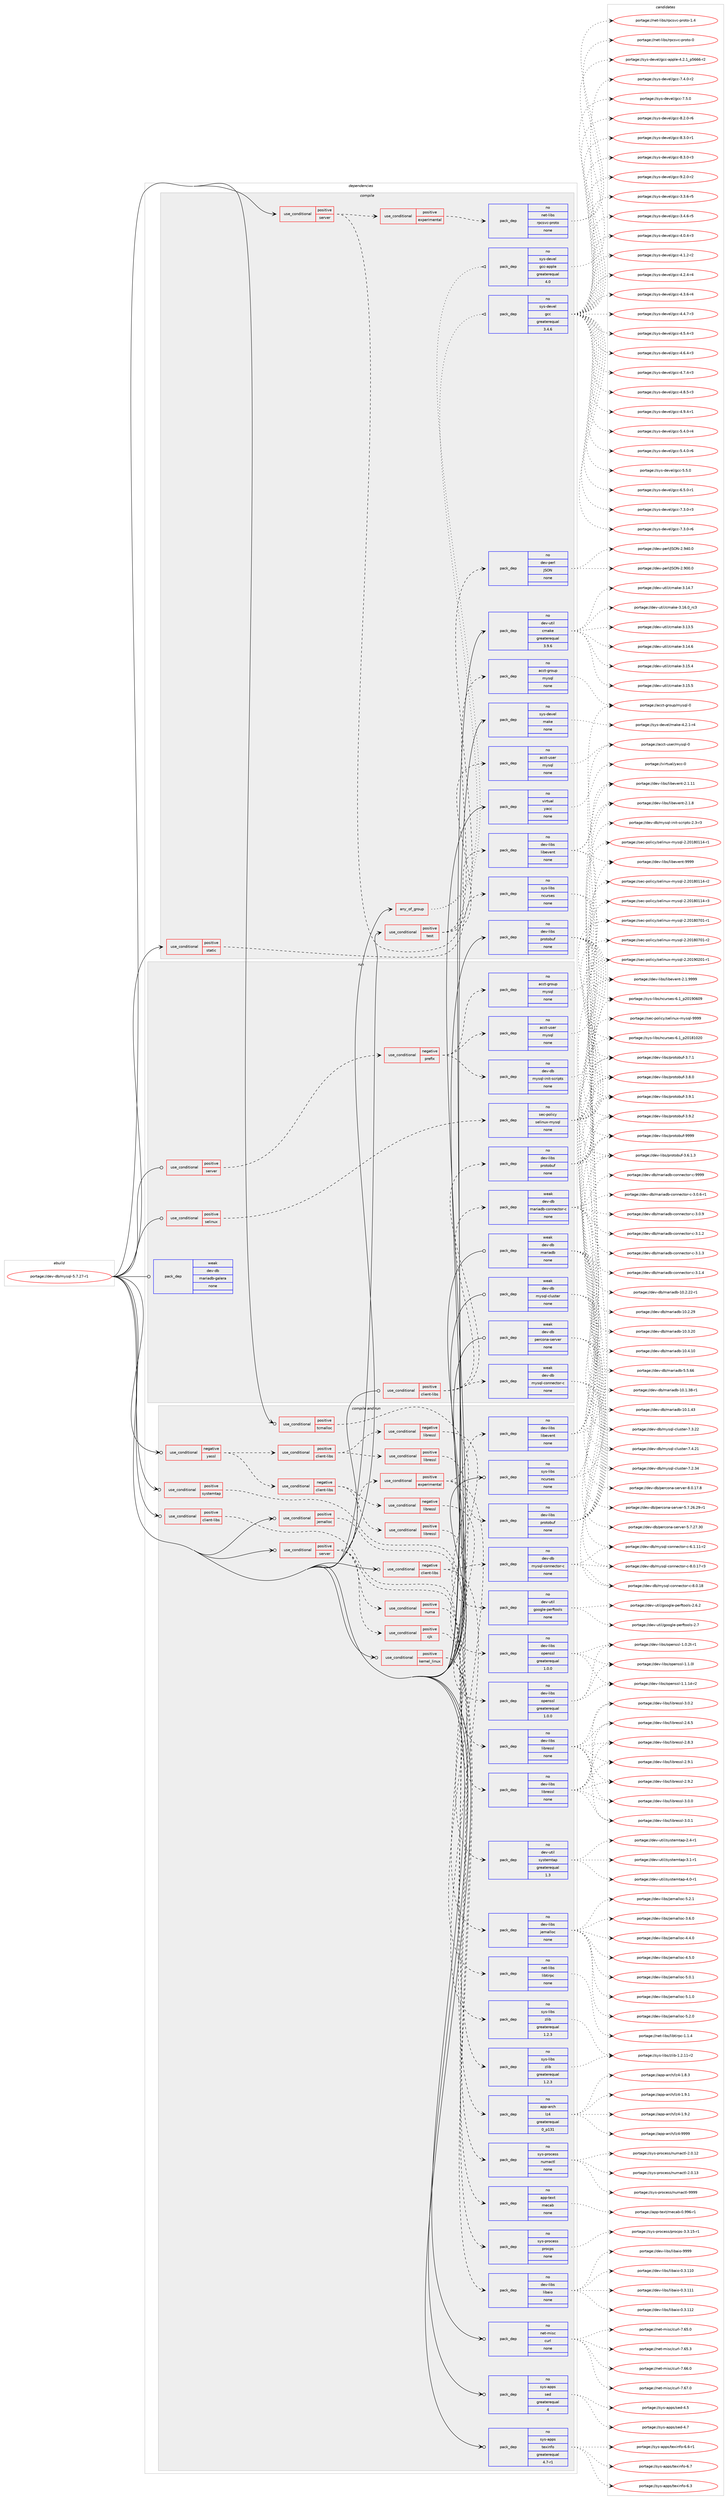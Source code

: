 digraph prolog {

# *************
# Graph options
# *************

newrank=true;
concentrate=true;
compound=true;
graph [rankdir=LR,fontname=Helvetica,fontsize=10,ranksep=1.5];#, ranksep=2.5, nodesep=0.2];
edge  [arrowhead=vee];
node  [fontname=Helvetica,fontsize=10];

# **********
# The ebuild
# **********

subgraph cluster_leftcol {
color=gray;
rank=same;
label=<<i>ebuild</i>>;
id [label="portage://dev-db/mysql-5.7.27-r1", color=red, width=4, href="../dev-db/mysql-5.7.27-r1.svg"];
}

# ****************
# The dependencies
# ****************

subgraph cluster_midcol {
color=gray;
label=<<i>dependencies</i>>;
subgraph cluster_compile {
fillcolor="#eeeeee";
style=filled;
label=<<i>compile</i>>;
subgraph any1178 {
dependency55280 [label=<<TABLE BORDER="0" CELLBORDER="1" CELLSPACING="0" CELLPADDING="4"><TR><TD CELLPADDING="10">any_of_group</TD></TR></TABLE>>, shape=none, color=red];subgraph pack41517 {
dependency55281 [label=<<TABLE BORDER="0" CELLBORDER="1" CELLSPACING="0" CELLPADDING="4" WIDTH="220"><TR><TD ROWSPAN="6" CELLPADDING="30">pack_dep</TD></TR><TR><TD WIDTH="110">no</TD></TR><TR><TD>sys-devel</TD></TR><TR><TD>gcc</TD></TR><TR><TD>greaterequal</TD></TR><TR><TD>3.4.6</TD></TR></TABLE>>, shape=none, color=blue];
}
dependency55280:e -> dependency55281:w [weight=20,style="dotted",arrowhead="oinv"];
subgraph pack41518 {
dependency55282 [label=<<TABLE BORDER="0" CELLBORDER="1" CELLSPACING="0" CELLPADDING="4" WIDTH="220"><TR><TD ROWSPAN="6" CELLPADDING="30">pack_dep</TD></TR><TR><TD WIDTH="110">no</TD></TR><TR><TD>sys-devel</TD></TR><TR><TD>gcc-apple</TD></TR><TR><TD>greaterequal</TD></TR><TR><TD>4.0</TD></TR></TABLE>>, shape=none, color=blue];
}
dependency55280:e -> dependency55282:w [weight=20,style="dotted",arrowhead="oinv"];
}
id:e -> dependency55280:w [weight=20,style="solid",arrowhead="vee"];
subgraph cond12532 {
dependency55283 [label=<<TABLE BORDER="0" CELLBORDER="1" CELLSPACING="0" CELLPADDING="4"><TR><TD ROWSPAN="3" CELLPADDING="10">use_conditional</TD></TR><TR><TD>positive</TD></TR><TR><TD>server</TD></TR></TABLE>>, shape=none, color=red];
subgraph pack41519 {
dependency55284 [label=<<TABLE BORDER="0" CELLBORDER="1" CELLSPACING="0" CELLPADDING="4" WIDTH="220"><TR><TD ROWSPAN="6" CELLPADDING="30">pack_dep</TD></TR><TR><TD WIDTH="110">no</TD></TR><TR><TD>dev-libs</TD></TR><TR><TD>libevent</TD></TR><TR><TD>none</TD></TR><TR><TD></TD></TR></TABLE>>, shape=none, color=blue];
}
dependency55283:e -> dependency55284:w [weight=20,style="dashed",arrowhead="vee"];
subgraph cond12533 {
dependency55285 [label=<<TABLE BORDER="0" CELLBORDER="1" CELLSPACING="0" CELLPADDING="4"><TR><TD ROWSPAN="3" CELLPADDING="10">use_conditional</TD></TR><TR><TD>positive</TD></TR><TR><TD>experimental</TD></TR></TABLE>>, shape=none, color=red];
subgraph pack41520 {
dependency55286 [label=<<TABLE BORDER="0" CELLBORDER="1" CELLSPACING="0" CELLPADDING="4" WIDTH="220"><TR><TD ROWSPAN="6" CELLPADDING="30">pack_dep</TD></TR><TR><TD WIDTH="110">no</TD></TR><TR><TD>net-libs</TD></TR><TR><TD>rpcsvc-proto</TD></TR><TR><TD>none</TD></TR><TR><TD></TD></TR></TABLE>>, shape=none, color=blue];
}
dependency55285:e -> dependency55286:w [weight=20,style="dashed",arrowhead="vee"];
}
dependency55283:e -> dependency55285:w [weight=20,style="dashed",arrowhead="vee"];
}
id:e -> dependency55283:w [weight=20,style="solid",arrowhead="vee"];
subgraph cond12534 {
dependency55287 [label=<<TABLE BORDER="0" CELLBORDER="1" CELLSPACING="0" CELLPADDING="4"><TR><TD ROWSPAN="3" CELLPADDING="10">use_conditional</TD></TR><TR><TD>positive</TD></TR><TR><TD>static</TD></TR></TABLE>>, shape=none, color=red];
subgraph pack41521 {
dependency55288 [label=<<TABLE BORDER="0" CELLBORDER="1" CELLSPACING="0" CELLPADDING="4" WIDTH="220"><TR><TD ROWSPAN="6" CELLPADDING="30">pack_dep</TD></TR><TR><TD WIDTH="110">no</TD></TR><TR><TD>sys-libs</TD></TR><TR><TD>ncurses</TD></TR><TR><TD>none</TD></TR><TR><TD></TD></TR></TABLE>>, shape=none, color=blue];
}
dependency55287:e -> dependency55288:w [weight=20,style="dashed",arrowhead="vee"];
}
id:e -> dependency55287:w [weight=20,style="solid",arrowhead="vee"];
subgraph cond12535 {
dependency55289 [label=<<TABLE BORDER="0" CELLBORDER="1" CELLSPACING="0" CELLPADDING="4"><TR><TD ROWSPAN="3" CELLPADDING="10">use_conditional</TD></TR><TR><TD>positive</TD></TR><TR><TD>test</TD></TR></TABLE>>, shape=none, color=red];
subgraph pack41522 {
dependency55290 [label=<<TABLE BORDER="0" CELLBORDER="1" CELLSPACING="0" CELLPADDING="4" WIDTH="220"><TR><TD ROWSPAN="6" CELLPADDING="30">pack_dep</TD></TR><TR><TD WIDTH="110">no</TD></TR><TR><TD>acct-group</TD></TR><TR><TD>mysql</TD></TR><TR><TD>none</TD></TR><TR><TD></TD></TR></TABLE>>, shape=none, color=blue];
}
dependency55289:e -> dependency55290:w [weight=20,style="dashed",arrowhead="vee"];
subgraph pack41523 {
dependency55291 [label=<<TABLE BORDER="0" CELLBORDER="1" CELLSPACING="0" CELLPADDING="4" WIDTH="220"><TR><TD ROWSPAN="6" CELLPADDING="30">pack_dep</TD></TR><TR><TD WIDTH="110">no</TD></TR><TR><TD>acct-user</TD></TR><TR><TD>mysql</TD></TR><TR><TD>none</TD></TR><TR><TD></TD></TR></TABLE>>, shape=none, color=blue];
}
dependency55289:e -> dependency55291:w [weight=20,style="dashed",arrowhead="vee"];
subgraph pack41524 {
dependency55292 [label=<<TABLE BORDER="0" CELLBORDER="1" CELLSPACING="0" CELLPADDING="4" WIDTH="220"><TR><TD ROWSPAN="6" CELLPADDING="30">pack_dep</TD></TR><TR><TD WIDTH="110">no</TD></TR><TR><TD>dev-perl</TD></TR><TR><TD>JSON</TD></TR><TR><TD>none</TD></TR><TR><TD></TD></TR></TABLE>>, shape=none, color=blue];
}
dependency55289:e -> dependency55292:w [weight=20,style="dashed",arrowhead="vee"];
}
id:e -> dependency55289:w [weight=20,style="solid",arrowhead="vee"];
subgraph pack41525 {
dependency55293 [label=<<TABLE BORDER="0" CELLBORDER="1" CELLSPACING="0" CELLPADDING="4" WIDTH="220"><TR><TD ROWSPAN="6" CELLPADDING="30">pack_dep</TD></TR><TR><TD WIDTH="110">no</TD></TR><TR><TD>dev-libs</TD></TR><TR><TD>protobuf</TD></TR><TR><TD>none</TD></TR><TR><TD></TD></TR></TABLE>>, shape=none, color=blue];
}
id:e -> dependency55293:w [weight=20,style="solid",arrowhead="vee"];
subgraph pack41526 {
dependency55294 [label=<<TABLE BORDER="0" CELLBORDER="1" CELLSPACING="0" CELLPADDING="4" WIDTH="220"><TR><TD ROWSPAN="6" CELLPADDING="30">pack_dep</TD></TR><TR><TD WIDTH="110">no</TD></TR><TR><TD>dev-util</TD></TR><TR><TD>cmake</TD></TR><TR><TD>greaterequal</TD></TR><TR><TD>3.9.6</TD></TR></TABLE>>, shape=none, color=blue];
}
id:e -> dependency55294:w [weight=20,style="solid",arrowhead="vee"];
subgraph pack41527 {
dependency55295 [label=<<TABLE BORDER="0" CELLBORDER="1" CELLSPACING="0" CELLPADDING="4" WIDTH="220"><TR><TD ROWSPAN="6" CELLPADDING="30">pack_dep</TD></TR><TR><TD WIDTH="110">no</TD></TR><TR><TD>sys-devel</TD></TR><TR><TD>make</TD></TR><TR><TD>none</TD></TR><TR><TD></TD></TR></TABLE>>, shape=none, color=blue];
}
id:e -> dependency55295:w [weight=20,style="solid",arrowhead="vee"];
subgraph pack41528 {
dependency55296 [label=<<TABLE BORDER="0" CELLBORDER="1" CELLSPACING="0" CELLPADDING="4" WIDTH="220"><TR><TD ROWSPAN="6" CELLPADDING="30">pack_dep</TD></TR><TR><TD WIDTH="110">no</TD></TR><TR><TD>virtual</TD></TR><TR><TD>yacc</TD></TR><TR><TD>none</TD></TR><TR><TD></TD></TR></TABLE>>, shape=none, color=blue];
}
id:e -> dependency55296:w [weight=20,style="solid",arrowhead="vee"];
}
subgraph cluster_compileandrun {
fillcolor="#eeeeee";
style=filled;
label=<<i>compile and run</i>>;
subgraph cond12536 {
dependency55297 [label=<<TABLE BORDER="0" CELLBORDER="1" CELLSPACING="0" CELLPADDING="4"><TR><TD ROWSPAN="3" CELLPADDING="10">use_conditional</TD></TR><TR><TD>negative</TD></TR><TR><TD>client-libs</TD></TR></TABLE>>, shape=none, color=red];
subgraph pack41529 {
dependency55298 [label=<<TABLE BORDER="0" CELLBORDER="1" CELLSPACING="0" CELLPADDING="4" WIDTH="220"><TR><TD ROWSPAN="6" CELLPADDING="30">pack_dep</TD></TR><TR><TD WIDTH="110">no</TD></TR><TR><TD>dev-db</TD></TR><TR><TD>mysql-connector-c</TD></TR><TR><TD>none</TD></TR><TR><TD></TD></TR></TABLE>>, shape=none, color=blue];
}
dependency55297:e -> dependency55298:w [weight=20,style="dashed",arrowhead="vee"];
subgraph pack41530 {
dependency55299 [label=<<TABLE BORDER="0" CELLBORDER="1" CELLSPACING="0" CELLPADDING="4" WIDTH="220"><TR><TD ROWSPAN="6" CELLPADDING="30">pack_dep</TD></TR><TR><TD WIDTH="110">no</TD></TR><TR><TD>sys-libs</TD></TR><TR><TD>zlib</TD></TR><TR><TD>greaterequal</TD></TR><TR><TD>1.2.3</TD></TR></TABLE>>, shape=none, color=blue];
}
dependency55297:e -> dependency55299:w [weight=20,style="dashed",arrowhead="vee"];
}
id:e -> dependency55297:w [weight=20,style="solid",arrowhead="odotvee"];
subgraph cond12537 {
dependency55300 [label=<<TABLE BORDER="0" CELLBORDER="1" CELLSPACING="0" CELLPADDING="4"><TR><TD ROWSPAN="3" CELLPADDING="10">use_conditional</TD></TR><TR><TD>negative</TD></TR><TR><TD>yassl</TD></TR></TABLE>>, shape=none, color=red];
subgraph cond12538 {
dependency55301 [label=<<TABLE BORDER="0" CELLBORDER="1" CELLSPACING="0" CELLPADDING="4"><TR><TD ROWSPAN="3" CELLPADDING="10">use_conditional</TD></TR><TR><TD>positive</TD></TR><TR><TD>client-libs</TD></TR></TABLE>>, shape=none, color=red];
subgraph cond12539 {
dependency55302 [label=<<TABLE BORDER="0" CELLBORDER="1" CELLSPACING="0" CELLPADDING="4"><TR><TD ROWSPAN="3" CELLPADDING="10">use_conditional</TD></TR><TR><TD>negative</TD></TR><TR><TD>libressl</TD></TR></TABLE>>, shape=none, color=red];
subgraph pack41531 {
dependency55303 [label=<<TABLE BORDER="0" CELLBORDER="1" CELLSPACING="0" CELLPADDING="4" WIDTH="220"><TR><TD ROWSPAN="6" CELLPADDING="30">pack_dep</TD></TR><TR><TD WIDTH="110">no</TD></TR><TR><TD>dev-libs</TD></TR><TR><TD>openssl</TD></TR><TR><TD>greaterequal</TD></TR><TR><TD>1.0.0</TD></TR></TABLE>>, shape=none, color=blue];
}
dependency55302:e -> dependency55303:w [weight=20,style="dashed",arrowhead="vee"];
}
dependency55301:e -> dependency55302:w [weight=20,style="dashed",arrowhead="vee"];
subgraph cond12540 {
dependency55304 [label=<<TABLE BORDER="0" CELLBORDER="1" CELLSPACING="0" CELLPADDING="4"><TR><TD ROWSPAN="3" CELLPADDING="10">use_conditional</TD></TR><TR><TD>positive</TD></TR><TR><TD>libressl</TD></TR></TABLE>>, shape=none, color=red];
subgraph pack41532 {
dependency55305 [label=<<TABLE BORDER="0" CELLBORDER="1" CELLSPACING="0" CELLPADDING="4" WIDTH="220"><TR><TD ROWSPAN="6" CELLPADDING="30">pack_dep</TD></TR><TR><TD WIDTH="110">no</TD></TR><TR><TD>dev-libs</TD></TR><TR><TD>libressl</TD></TR><TR><TD>none</TD></TR><TR><TD></TD></TR></TABLE>>, shape=none, color=blue];
}
dependency55304:e -> dependency55305:w [weight=20,style="dashed",arrowhead="vee"];
}
dependency55301:e -> dependency55304:w [weight=20,style="dashed",arrowhead="vee"];
}
dependency55300:e -> dependency55301:w [weight=20,style="dashed",arrowhead="vee"];
subgraph cond12541 {
dependency55306 [label=<<TABLE BORDER="0" CELLBORDER="1" CELLSPACING="0" CELLPADDING="4"><TR><TD ROWSPAN="3" CELLPADDING="10">use_conditional</TD></TR><TR><TD>negative</TD></TR><TR><TD>client-libs</TD></TR></TABLE>>, shape=none, color=red];
subgraph cond12542 {
dependency55307 [label=<<TABLE BORDER="0" CELLBORDER="1" CELLSPACING="0" CELLPADDING="4"><TR><TD ROWSPAN="3" CELLPADDING="10">use_conditional</TD></TR><TR><TD>negative</TD></TR><TR><TD>libressl</TD></TR></TABLE>>, shape=none, color=red];
subgraph pack41533 {
dependency55308 [label=<<TABLE BORDER="0" CELLBORDER="1" CELLSPACING="0" CELLPADDING="4" WIDTH="220"><TR><TD ROWSPAN="6" CELLPADDING="30">pack_dep</TD></TR><TR><TD WIDTH="110">no</TD></TR><TR><TD>dev-libs</TD></TR><TR><TD>openssl</TD></TR><TR><TD>greaterequal</TD></TR><TR><TD>1.0.0</TD></TR></TABLE>>, shape=none, color=blue];
}
dependency55307:e -> dependency55308:w [weight=20,style="dashed",arrowhead="vee"];
}
dependency55306:e -> dependency55307:w [weight=20,style="dashed",arrowhead="vee"];
subgraph cond12543 {
dependency55309 [label=<<TABLE BORDER="0" CELLBORDER="1" CELLSPACING="0" CELLPADDING="4"><TR><TD ROWSPAN="3" CELLPADDING="10">use_conditional</TD></TR><TR><TD>positive</TD></TR><TR><TD>libressl</TD></TR></TABLE>>, shape=none, color=red];
subgraph pack41534 {
dependency55310 [label=<<TABLE BORDER="0" CELLBORDER="1" CELLSPACING="0" CELLPADDING="4" WIDTH="220"><TR><TD ROWSPAN="6" CELLPADDING="30">pack_dep</TD></TR><TR><TD WIDTH="110">no</TD></TR><TR><TD>dev-libs</TD></TR><TR><TD>libressl</TD></TR><TR><TD>none</TD></TR><TR><TD></TD></TR></TABLE>>, shape=none, color=blue];
}
dependency55309:e -> dependency55310:w [weight=20,style="dashed",arrowhead="vee"];
}
dependency55306:e -> dependency55309:w [weight=20,style="dashed",arrowhead="vee"];
}
dependency55300:e -> dependency55306:w [weight=20,style="dashed",arrowhead="vee"];
}
id:e -> dependency55300:w [weight=20,style="solid",arrowhead="odotvee"];
subgraph cond12544 {
dependency55311 [label=<<TABLE BORDER="0" CELLBORDER="1" CELLSPACING="0" CELLPADDING="4"><TR><TD ROWSPAN="3" CELLPADDING="10">use_conditional</TD></TR><TR><TD>positive</TD></TR><TR><TD>client-libs</TD></TR></TABLE>>, shape=none, color=red];
subgraph pack41535 {
dependency55312 [label=<<TABLE BORDER="0" CELLBORDER="1" CELLSPACING="0" CELLPADDING="4" WIDTH="220"><TR><TD ROWSPAN="6" CELLPADDING="30">pack_dep</TD></TR><TR><TD WIDTH="110">no</TD></TR><TR><TD>sys-libs</TD></TR><TR><TD>zlib</TD></TR><TR><TD>greaterequal</TD></TR><TR><TD>1.2.3</TD></TR></TABLE>>, shape=none, color=blue];
}
dependency55311:e -> dependency55312:w [weight=20,style="dashed",arrowhead="vee"];
}
id:e -> dependency55311:w [weight=20,style="solid",arrowhead="odotvee"];
subgraph cond12545 {
dependency55313 [label=<<TABLE BORDER="0" CELLBORDER="1" CELLSPACING="0" CELLPADDING="4"><TR><TD ROWSPAN="3" CELLPADDING="10">use_conditional</TD></TR><TR><TD>positive</TD></TR><TR><TD>jemalloc</TD></TR></TABLE>>, shape=none, color=red];
subgraph pack41536 {
dependency55314 [label=<<TABLE BORDER="0" CELLBORDER="1" CELLSPACING="0" CELLPADDING="4" WIDTH="220"><TR><TD ROWSPAN="6" CELLPADDING="30">pack_dep</TD></TR><TR><TD WIDTH="110">no</TD></TR><TR><TD>dev-libs</TD></TR><TR><TD>jemalloc</TD></TR><TR><TD>none</TD></TR><TR><TD></TD></TR></TABLE>>, shape=none, color=blue];
}
dependency55313:e -> dependency55314:w [weight=20,style="dashed",arrowhead="vee"];
}
id:e -> dependency55313:w [weight=20,style="solid",arrowhead="odotvee"];
subgraph cond12546 {
dependency55315 [label=<<TABLE BORDER="0" CELLBORDER="1" CELLSPACING="0" CELLPADDING="4"><TR><TD ROWSPAN="3" CELLPADDING="10">use_conditional</TD></TR><TR><TD>positive</TD></TR><TR><TD>kernel_linux</TD></TR></TABLE>>, shape=none, color=red];
subgraph pack41537 {
dependency55316 [label=<<TABLE BORDER="0" CELLBORDER="1" CELLSPACING="0" CELLPADDING="4" WIDTH="220"><TR><TD ROWSPAN="6" CELLPADDING="30">pack_dep</TD></TR><TR><TD WIDTH="110">no</TD></TR><TR><TD>dev-libs</TD></TR><TR><TD>libaio</TD></TR><TR><TD>none</TD></TR><TR><TD></TD></TR></TABLE>>, shape=none, color=blue];
}
dependency55315:e -> dependency55316:w [weight=20,style="dashed",arrowhead="vee"];
subgraph pack41538 {
dependency55317 [label=<<TABLE BORDER="0" CELLBORDER="1" CELLSPACING="0" CELLPADDING="4" WIDTH="220"><TR><TD ROWSPAN="6" CELLPADDING="30">pack_dep</TD></TR><TR><TD WIDTH="110">no</TD></TR><TR><TD>sys-process</TD></TR><TR><TD>procps</TD></TR><TR><TD>none</TD></TR><TR><TD></TD></TR></TABLE>>, shape=none, color=blue];
}
dependency55315:e -> dependency55317:w [weight=20,style="dashed",arrowhead="vee"];
}
id:e -> dependency55315:w [weight=20,style="solid",arrowhead="odotvee"];
subgraph cond12547 {
dependency55318 [label=<<TABLE BORDER="0" CELLBORDER="1" CELLSPACING="0" CELLPADDING="4"><TR><TD ROWSPAN="3" CELLPADDING="10">use_conditional</TD></TR><TR><TD>positive</TD></TR><TR><TD>server</TD></TR></TABLE>>, shape=none, color=red];
subgraph pack41539 {
dependency55319 [label=<<TABLE BORDER="0" CELLBORDER="1" CELLSPACING="0" CELLPADDING="4" WIDTH="220"><TR><TD ROWSPAN="6" CELLPADDING="30">pack_dep</TD></TR><TR><TD WIDTH="110">no</TD></TR><TR><TD>app-arch</TD></TR><TR><TD>lz4</TD></TR><TR><TD>greaterequal</TD></TR><TR><TD>0_p131</TD></TR></TABLE>>, shape=none, color=blue];
}
dependency55318:e -> dependency55319:w [weight=20,style="dashed",arrowhead="vee"];
subgraph cond12548 {
dependency55320 [label=<<TABLE BORDER="0" CELLBORDER="1" CELLSPACING="0" CELLPADDING="4"><TR><TD ROWSPAN="3" CELLPADDING="10">use_conditional</TD></TR><TR><TD>positive</TD></TR><TR><TD>cjk</TD></TR></TABLE>>, shape=none, color=red];
subgraph pack41540 {
dependency55321 [label=<<TABLE BORDER="0" CELLBORDER="1" CELLSPACING="0" CELLPADDING="4" WIDTH="220"><TR><TD ROWSPAN="6" CELLPADDING="30">pack_dep</TD></TR><TR><TD WIDTH="110">no</TD></TR><TR><TD>app-text</TD></TR><TR><TD>mecab</TD></TR><TR><TD>none</TD></TR><TR><TD></TD></TR></TABLE>>, shape=none, color=blue];
}
dependency55320:e -> dependency55321:w [weight=20,style="dashed",arrowhead="vee"];
}
dependency55318:e -> dependency55320:w [weight=20,style="dashed",arrowhead="vee"];
subgraph cond12549 {
dependency55322 [label=<<TABLE BORDER="0" CELLBORDER="1" CELLSPACING="0" CELLPADDING="4"><TR><TD ROWSPAN="3" CELLPADDING="10">use_conditional</TD></TR><TR><TD>positive</TD></TR><TR><TD>experimental</TD></TR></TABLE>>, shape=none, color=red];
subgraph pack41541 {
dependency55323 [label=<<TABLE BORDER="0" CELLBORDER="1" CELLSPACING="0" CELLPADDING="4" WIDTH="220"><TR><TD ROWSPAN="6" CELLPADDING="30">pack_dep</TD></TR><TR><TD WIDTH="110">no</TD></TR><TR><TD>dev-libs</TD></TR><TR><TD>libevent</TD></TR><TR><TD>none</TD></TR><TR><TD></TD></TR></TABLE>>, shape=none, color=blue];
}
dependency55322:e -> dependency55323:w [weight=20,style="dashed",arrowhead="vee"];
subgraph pack41542 {
dependency55324 [label=<<TABLE BORDER="0" CELLBORDER="1" CELLSPACING="0" CELLPADDING="4" WIDTH="220"><TR><TD ROWSPAN="6" CELLPADDING="30">pack_dep</TD></TR><TR><TD WIDTH="110">no</TD></TR><TR><TD>dev-libs</TD></TR><TR><TD>protobuf</TD></TR><TR><TD>none</TD></TR><TR><TD></TD></TR></TABLE>>, shape=none, color=blue];
}
dependency55322:e -> dependency55324:w [weight=20,style="dashed",arrowhead="vee"];
subgraph pack41543 {
dependency55325 [label=<<TABLE BORDER="0" CELLBORDER="1" CELLSPACING="0" CELLPADDING="4" WIDTH="220"><TR><TD ROWSPAN="6" CELLPADDING="30">pack_dep</TD></TR><TR><TD WIDTH="110">no</TD></TR><TR><TD>net-libs</TD></TR><TR><TD>libtirpc</TD></TR><TR><TD>none</TD></TR><TR><TD></TD></TR></TABLE>>, shape=none, color=blue];
}
dependency55322:e -> dependency55325:w [weight=20,style="dashed",arrowhead="vee"];
}
dependency55318:e -> dependency55322:w [weight=20,style="dashed",arrowhead="vee"];
subgraph cond12550 {
dependency55326 [label=<<TABLE BORDER="0" CELLBORDER="1" CELLSPACING="0" CELLPADDING="4"><TR><TD ROWSPAN="3" CELLPADDING="10">use_conditional</TD></TR><TR><TD>positive</TD></TR><TR><TD>numa</TD></TR></TABLE>>, shape=none, color=red];
subgraph pack41544 {
dependency55327 [label=<<TABLE BORDER="0" CELLBORDER="1" CELLSPACING="0" CELLPADDING="4" WIDTH="220"><TR><TD ROWSPAN="6" CELLPADDING="30">pack_dep</TD></TR><TR><TD WIDTH="110">no</TD></TR><TR><TD>sys-process</TD></TR><TR><TD>numactl</TD></TR><TR><TD>none</TD></TR><TR><TD></TD></TR></TABLE>>, shape=none, color=blue];
}
dependency55326:e -> dependency55327:w [weight=20,style="dashed",arrowhead="vee"];
}
dependency55318:e -> dependency55326:w [weight=20,style="dashed",arrowhead="vee"];
}
id:e -> dependency55318:w [weight=20,style="solid",arrowhead="odotvee"];
subgraph cond12551 {
dependency55328 [label=<<TABLE BORDER="0" CELLBORDER="1" CELLSPACING="0" CELLPADDING="4"><TR><TD ROWSPAN="3" CELLPADDING="10">use_conditional</TD></TR><TR><TD>positive</TD></TR><TR><TD>systemtap</TD></TR></TABLE>>, shape=none, color=red];
subgraph pack41545 {
dependency55329 [label=<<TABLE BORDER="0" CELLBORDER="1" CELLSPACING="0" CELLPADDING="4" WIDTH="220"><TR><TD ROWSPAN="6" CELLPADDING="30">pack_dep</TD></TR><TR><TD WIDTH="110">no</TD></TR><TR><TD>dev-util</TD></TR><TR><TD>systemtap</TD></TR><TR><TD>greaterequal</TD></TR><TR><TD>1.3</TD></TR></TABLE>>, shape=none, color=blue];
}
dependency55328:e -> dependency55329:w [weight=20,style="dashed",arrowhead="vee"];
}
id:e -> dependency55328:w [weight=20,style="solid",arrowhead="odotvee"];
subgraph cond12552 {
dependency55330 [label=<<TABLE BORDER="0" CELLBORDER="1" CELLSPACING="0" CELLPADDING="4"><TR><TD ROWSPAN="3" CELLPADDING="10">use_conditional</TD></TR><TR><TD>positive</TD></TR><TR><TD>tcmalloc</TD></TR></TABLE>>, shape=none, color=red];
subgraph pack41546 {
dependency55331 [label=<<TABLE BORDER="0" CELLBORDER="1" CELLSPACING="0" CELLPADDING="4" WIDTH="220"><TR><TD ROWSPAN="6" CELLPADDING="30">pack_dep</TD></TR><TR><TD WIDTH="110">no</TD></TR><TR><TD>dev-util</TD></TR><TR><TD>google-perftools</TD></TR><TR><TD>none</TD></TR><TR><TD></TD></TR></TABLE>>, shape=none, color=blue];
}
dependency55330:e -> dependency55331:w [weight=20,style="dashed",arrowhead="vee"];
}
id:e -> dependency55330:w [weight=20,style="solid",arrowhead="odotvee"];
subgraph pack41547 {
dependency55332 [label=<<TABLE BORDER="0" CELLBORDER="1" CELLSPACING="0" CELLPADDING="4" WIDTH="220"><TR><TD ROWSPAN="6" CELLPADDING="30">pack_dep</TD></TR><TR><TD WIDTH="110">no</TD></TR><TR><TD>net-misc</TD></TR><TR><TD>curl</TD></TR><TR><TD>none</TD></TR><TR><TD></TD></TR></TABLE>>, shape=none, color=blue];
}
id:e -> dependency55332:w [weight=20,style="solid",arrowhead="odotvee"];
subgraph pack41548 {
dependency55333 [label=<<TABLE BORDER="0" CELLBORDER="1" CELLSPACING="0" CELLPADDING="4" WIDTH="220"><TR><TD ROWSPAN="6" CELLPADDING="30">pack_dep</TD></TR><TR><TD WIDTH="110">no</TD></TR><TR><TD>sys-apps</TD></TR><TR><TD>sed</TD></TR><TR><TD>greaterequal</TD></TR><TR><TD>4</TD></TR></TABLE>>, shape=none, color=blue];
}
id:e -> dependency55333:w [weight=20,style="solid",arrowhead="odotvee"];
subgraph pack41549 {
dependency55334 [label=<<TABLE BORDER="0" CELLBORDER="1" CELLSPACING="0" CELLPADDING="4" WIDTH="220"><TR><TD ROWSPAN="6" CELLPADDING="30">pack_dep</TD></TR><TR><TD WIDTH="110">no</TD></TR><TR><TD>sys-apps</TD></TR><TR><TD>texinfo</TD></TR><TR><TD>greaterequal</TD></TR><TR><TD>4.7-r1</TD></TR></TABLE>>, shape=none, color=blue];
}
id:e -> dependency55334:w [weight=20,style="solid",arrowhead="odotvee"];
subgraph pack41550 {
dependency55335 [label=<<TABLE BORDER="0" CELLBORDER="1" CELLSPACING="0" CELLPADDING="4" WIDTH="220"><TR><TD ROWSPAN="6" CELLPADDING="30">pack_dep</TD></TR><TR><TD WIDTH="110">no</TD></TR><TR><TD>sys-libs</TD></TR><TR><TD>ncurses</TD></TR><TR><TD>none</TD></TR><TR><TD></TD></TR></TABLE>>, shape=none, color=blue];
}
id:e -> dependency55335:w [weight=20,style="solid",arrowhead="odotvee"];
}
subgraph cluster_run {
fillcolor="#eeeeee";
style=filled;
label=<<i>run</i>>;
subgraph cond12553 {
dependency55336 [label=<<TABLE BORDER="0" CELLBORDER="1" CELLSPACING="0" CELLPADDING="4"><TR><TD ROWSPAN="3" CELLPADDING="10">use_conditional</TD></TR><TR><TD>positive</TD></TR><TR><TD>client-libs</TD></TR></TABLE>>, shape=none, color=red];
subgraph pack41551 {
dependency55337 [label=<<TABLE BORDER="0" CELLBORDER="1" CELLSPACING="0" CELLPADDING="4" WIDTH="220"><TR><TD ROWSPAN="6" CELLPADDING="30">pack_dep</TD></TR><TR><TD WIDTH="110">weak</TD></TR><TR><TD>dev-db</TD></TR><TR><TD>mariadb-connector-c</TD></TR><TR><TD>none</TD></TR><TR><TD></TD></TR></TABLE>>, shape=none, color=blue];
}
dependency55336:e -> dependency55337:w [weight=20,style="dashed",arrowhead="vee"];
subgraph pack41552 {
dependency55338 [label=<<TABLE BORDER="0" CELLBORDER="1" CELLSPACING="0" CELLPADDING="4" WIDTH="220"><TR><TD ROWSPAN="6" CELLPADDING="30">pack_dep</TD></TR><TR><TD WIDTH="110">weak</TD></TR><TR><TD>dev-db</TD></TR><TR><TD>mysql-connector-c</TD></TR><TR><TD>none</TD></TR><TR><TD></TD></TR></TABLE>>, shape=none, color=blue];
}
dependency55336:e -> dependency55338:w [weight=20,style="dashed",arrowhead="vee"];
subgraph pack41553 {
dependency55339 [label=<<TABLE BORDER="0" CELLBORDER="1" CELLSPACING="0" CELLPADDING="4" WIDTH="220"><TR><TD ROWSPAN="6" CELLPADDING="30">pack_dep</TD></TR><TR><TD WIDTH="110">no</TD></TR><TR><TD>dev-libs</TD></TR><TR><TD>protobuf</TD></TR><TR><TD>none</TD></TR><TR><TD></TD></TR></TABLE>>, shape=none, color=blue];
}
dependency55336:e -> dependency55339:w [weight=20,style="dashed",arrowhead="vee"];
}
id:e -> dependency55336:w [weight=20,style="solid",arrowhead="odot"];
subgraph cond12554 {
dependency55340 [label=<<TABLE BORDER="0" CELLBORDER="1" CELLSPACING="0" CELLPADDING="4"><TR><TD ROWSPAN="3" CELLPADDING="10">use_conditional</TD></TR><TR><TD>positive</TD></TR><TR><TD>selinux</TD></TR></TABLE>>, shape=none, color=red];
subgraph pack41554 {
dependency55341 [label=<<TABLE BORDER="0" CELLBORDER="1" CELLSPACING="0" CELLPADDING="4" WIDTH="220"><TR><TD ROWSPAN="6" CELLPADDING="30">pack_dep</TD></TR><TR><TD WIDTH="110">no</TD></TR><TR><TD>sec-policy</TD></TR><TR><TD>selinux-mysql</TD></TR><TR><TD>none</TD></TR><TR><TD></TD></TR></TABLE>>, shape=none, color=blue];
}
dependency55340:e -> dependency55341:w [weight=20,style="dashed",arrowhead="vee"];
}
id:e -> dependency55340:w [weight=20,style="solid",arrowhead="odot"];
subgraph cond12555 {
dependency55342 [label=<<TABLE BORDER="0" CELLBORDER="1" CELLSPACING="0" CELLPADDING="4"><TR><TD ROWSPAN="3" CELLPADDING="10">use_conditional</TD></TR><TR><TD>positive</TD></TR><TR><TD>server</TD></TR></TABLE>>, shape=none, color=red];
subgraph cond12556 {
dependency55343 [label=<<TABLE BORDER="0" CELLBORDER="1" CELLSPACING="0" CELLPADDING="4"><TR><TD ROWSPAN="3" CELLPADDING="10">use_conditional</TD></TR><TR><TD>negative</TD></TR><TR><TD>prefix</TD></TR></TABLE>>, shape=none, color=red];
subgraph pack41555 {
dependency55344 [label=<<TABLE BORDER="0" CELLBORDER="1" CELLSPACING="0" CELLPADDING="4" WIDTH="220"><TR><TD ROWSPAN="6" CELLPADDING="30">pack_dep</TD></TR><TR><TD WIDTH="110">no</TD></TR><TR><TD>acct-group</TD></TR><TR><TD>mysql</TD></TR><TR><TD>none</TD></TR><TR><TD></TD></TR></TABLE>>, shape=none, color=blue];
}
dependency55343:e -> dependency55344:w [weight=20,style="dashed",arrowhead="vee"];
subgraph pack41556 {
dependency55345 [label=<<TABLE BORDER="0" CELLBORDER="1" CELLSPACING="0" CELLPADDING="4" WIDTH="220"><TR><TD ROWSPAN="6" CELLPADDING="30">pack_dep</TD></TR><TR><TD WIDTH="110">no</TD></TR><TR><TD>acct-user</TD></TR><TR><TD>mysql</TD></TR><TR><TD>none</TD></TR><TR><TD></TD></TR></TABLE>>, shape=none, color=blue];
}
dependency55343:e -> dependency55345:w [weight=20,style="dashed",arrowhead="vee"];
subgraph pack41557 {
dependency55346 [label=<<TABLE BORDER="0" CELLBORDER="1" CELLSPACING="0" CELLPADDING="4" WIDTH="220"><TR><TD ROWSPAN="6" CELLPADDING="30">pack_dep</TD></TR><TR><TD WIDTH="110">no</TD></TR><TR><TD>dev-db</TD></TR><TR><TD>mysql-init-scripts</TD></TR><TR><TD>none</TD></TR><TR><TD></TD></TR></TABLE>>, shape=none, color=blue];
}
dependency55343:e -> dependency55346:w [weight=20,style="dashed",arrowhead="vee"];
}
dependency55342:e -> dependency55343:w [weight=20,style="dashed",arrowhead="vee"];
}
id:e -> dependency55342:w [weight=20,style="solid",arrowhead="odot"];
subgraph pack41558 {
dependency55347 [label=<<TABLE BORDER="0" CELLBORDER="1" CELLSPACING="0" CELLPADDING="4" WIDTH="220"><TR><TD ROWSPAN="6" CELLPADDING="30">pack_dep</TD></TR><TR><TD WIDTH="110">weak</TD></TR><TR><TD>dev-db</TD></TR><TR><TD>mariadb</TD></TR><TR><TD>none</TD></TR><TR><TD></TD></TR></TABLE>>, shape=none, color=blue];
}
id:e -> dependency55347:w [weight=20,style="solid",arrowhead="odot"];
subgraph pack41559 {
dependency55348 [label=<<TABLE BORDER="0" CELLBORDER="1" CELLSPACING="0" CELLPADDING="4" WIDTH="220"><TR><TD ROWSPAN="6" CELLPADDING="30">pack_dep</TD></TR><TR><TD WIDTH="110">weak</TD></TR><TR><TD>dev-db</TD></TR><TR><TD>mariadb-galera</TD></TR><TR><TD>none</TD></TR><TR><TD></TD></TR></TABLE>>, shape=none, color=blue];
}
id:e -> dependency55348:w [weight=20,style="solid",arrowhead="odot"];
subgraph pack41560 {
dependency55349 [label=<<TABLE BORDER="0" CELLBORDER="1" CELLSPACING="0" CELLPADDING="4" WIDTH="220"><TR><TD ROWSPAN="6" CELLPADDING="30">pack_dep</TD></TR><TR><TD WIDTH="110">weak</TD></TR><TR><TD>dev-db</TD></TR><TR><TD>mysql-cluster</TD></TR><TR><TD>none</TD></TR><TR><TD></TD></TR></TABLE>>, shape=none, color=blue];
}
id:e -> dependency55349:w [weight=20,style="solid",arrowhead="odot"];
subgraph pack41561 {
dependency55350 [label=<<TABLE BORDER="0" CELLBORDER="1" CELLSPACING="0" CELLPADDING="4" WIDTH="220"><TR><TD ROWSPAN="6" CELLPADDING="30">pack_dep</TD></TR><TR><TD WIDTH="110">weak</TD></TR><TR><TD>dev-db</TD></TR><TR><TD>percona-server</TD></TR><TR><TD>none</TD></TR><TR><TD></TD></TR></TABLE>>, shape=none, color=blue];
}
id:e -> dependency55350:w [weight=20,style="solid",arrowhead="odot"];
}
}

# **************
# The candidates
# **************

subgraph cluster_choices {
rank=same;
color=gray;
label=<<i>candidates</i>>;

subgraph choice41517 {
color=black;
nodesep=1;
choiceportage115121115451001011181011084710399994551465146544511453 [label="portage://sys-devel/gcc-3.3.6-r5", color=red, width=4,href="../sys-devel/gcc-3.3.6-r5.svg"];
choiceportage115121115451001011181011084710399994551465246544511453 [label="portage://sys-devel/gcc-3.4.6-r5", color=red, width=4,href="../sys-devel/gcc-3.4.6-r5.svg"];
choiceportage115121115451001011181011084710399994552464846524511451 [label="portage://sys-devel/gcc-4.0.4-r3", color=red, width=4,href="../sys-devel/gcc-4.0.4-r3.svg"];
choiceportage115121115451001011181011084710399994552464946504511450 [label="portage://sys-devel/gcc-4.1.2-r2", color=red, width=4,href="../sys-devel/gcc-4.1.2-r2.svg"];
choiceportage115121115451001011181011084710399994552465046524511452 [label="portage://sys-devel/gcc-4.2.4-r4", color=red, width=4,href="../sys-devel/gcc-4.2.4-r4.svg"];
choiceportage115121115451001011181011084710399994552465146544511452 [label="portage://sys-devel/gcc-4.3.6-r4", color=red, width=4,href="../sys-devel/gcc-4.3.6-r4.svg"];
choiceportage115121115451001011181011084710399994552465246554511451 [label="portage://sys-devel/gcc-4.4.7-r3", color=red, width=4,href="../sys-devel/gcc-4.4.7-r3.svg"];
choiceportage115121115451001011181011084710399994552465346524511451 [label="portage://sys-devel/gcc-4.5.4-r3", color=red, width=4,href="../sys-devel/gcc-4.5.4-r3.svg"];
choiceportage115121115451001011181011084710399994552465446524511451 [label="portage://sys-devel/gcc-4.6.4-r3", color=red, width=4,href="../sys-devel/gcc-4.6.4-r3.svg"];
choiceportage115121115451001011181011084710399994552465546524511451 [label="portage://sys-devel/gcc-4.7.4-r3", color=red, width=4,href="../sys-devel/gcc-4.7.4-r3.svg"];
choiceportage115121115451001011181011084710399994552465646534511451 [label="portage://sys-devel/gcc-4.8.5-r3", color=red, width=4,href="../sys-devel/gcc-4.8.5-r3.svg"];
choiceportage115121115451001011181011084710399994552465746524511449 [label="portage://sys-devel/gcc-4.9.4-r1", color=red, width=4,href="../sys-devel/gcc-4.9.4-r1.svg"];
choiceportage115121115451001011181011084710399994553465246484511452 [label="portage://sys-devel/gcc-5.4.0-r4", color=red, width=4,href="../sys-devel/gcc-5.4.0-r4.svg"];
choiceportage115121115451001011181011084710399994553465246484511454 [label="portage://sys-devel/gcc-5.4.0-r6", color=red, width=4,href="../sys-devel/gcc-5.4.0-r6.svg"];
choiceportage11512111545100101118101108471039999455346534648 [label="portage://sys-devel/gcc-5.5.0", color=red, width=4,href="../sys-devel/gcc-5.5.0.svg"];
choiceportage115121115451001011181011084710399994554465346484511449 [label="portage://sys-devel/gcc-6.5.0-r1", color=red, width=4,href="../sys-devel/gcc-6.5.0-r1.svg"];
choiceportage115121115451001011181011084710399994555465146484511451 [label="portage://sys-devel/gcc-7.3.0-r3", color=red, width=4,href="../sys-devel/gcc-7.3.0-r3.svg"];
choiceportage115121115451001011181011084710399994555465146484511454 [label="portage://sys-devel/gcc-7.3.0-r6", color=red, width=4,href="../sys-devel/gcc-7.3.0-r6.svg"];
choiceportage115121115451001011181011084710399994555465246484511450 [label="portage://sys-devel/gcc-7.4.0-r2", color=red, width=4,href="../sys-devel/gcc-7.4.0-r2.svg"];
choiceportage11512111545100101118101108471039999455546534648 [label="portage://sys-devel/gcc-7.5.0", color=red, width=4,href="../sys-devel/gcc-7.5.0.svg"];
choiceportage115121115451001011181011084710399994556465046484511454 [label="portage://sys-devel/gcc-8.2.0-r6", color=red, width=4,href="../sys-devel/gcc-8.2.0-r6.svg"];
choiceportage115121115451001011181011084710399994556465146484511449 [label="portage://sys-devel/gcc-8.3.0-r1", color=red, width=4,href="../sys-devel/gcc-8.3.0-r1.svg"];
choiceportage115121115451001011181011084710399994556465146484511451 [label="portage://sys-devel/gcc-8.3.0-r3", color=red, width=4,href="../sys-devel/gcc-8.3.0-r3.svg"];
choiceportage115121115451001011181011084710399994557465046484511450 [label="portage://sys-devel/gcc-9.2.0-r2", color=red, width=4,href="../sys-devel/gcc-9.2.0-r2.svg"];
dependency55281:e -> choiceportage115121115451001011181011084710399994551465146544511453:w [style=dotted,weight="100"];
dependency55281:e -> choiceportage115121115451001011181011084710399994551465246544511453:w [style=dotted,weight="100"];
dependency55281:e -> choiceportage115121115451001011181011084710399994552464846524511451:w [style=dotted,weight="100"];
dependency55281:e -> choiceportage115121115451001011181011084710399994552464946504511450:w [style=dotted,weight="100"];
dependency55281:e -> choiceportage115121115451001011181011084710399994552465046524511452:w [style=dotted,weight="100"];
dependency55281:e -> choiceportage115121115451001011181011084710399994552465146544511452:w [style=dotted,weight="100"];
dependency55281:e -> choiceportage115121115451001011181011084710399994552465246554511451:w [style=dotted,weight="100"];
dependency55281:e -> choiceportage115121115451001011181011084710399994552465346524511451:w [style=dotted,weight="100"];
dependency55281:e -> choiceportage115121115451001011181011084710399994552465446524511451:w [style=dotted,weight="100"];
dependency55281:e -> choiceportage115121115451001011181011084710399994552465546524511451:w [style=dotted,weight="100"];
dependency55281:e -> choiceportage115121115451001011181011084710399994552465646534511451:w [style=dotted,weight="100"];
dependency55281:e -> choiceportage115121115451001011181011084710399994552465746524511449:w [style=dotted,weight="100"];
dependency55281:e -> choiceportage115121115451001011181011084710399994553465246484511452:w [style=dotted,weight="100"];
dependency55281:e -> choiceportage115121115451001011181011084710399994553465246484511454:w [style=dotted,weight="100"];
dependency55281:e -> choiceportage11512111545100101118101108471039999455346534648:w [style=dotted,weight="100"];
dependency55281:e -> choiceportage115121115451001011181011084710399994554465346484511449:w [style=dotted,weight="100"];
dependency55281:e -> choiceportage115121115451001011181011084710399994555465146484511451:w [style=dotted,weight="100"];
dependency55281:e -> choiceportage115121115451001011181011084710399994555465146484511454:w [style=dotted,weight="100"];
dependency55281:e -> choiceportage115121115451001011181011084710399994555465246484511450:w [style=dotted,weight="100"];
dependency55281:e -> choiceportage11512111545100101118101108471039999455546534648:w [style=dotted,weight="100"];
dependency55281:e -> choiceportage115121115451001011181011084710399994556465046484511454:w [style=dotted,weight="100"];
dependency55281:e -> choiceportage115121115451001011181011084710399994556465146484511449:w [style=dotted,weight="100"];
dependency55281:e -> choiceportage115121115451001011181011084710399994556465146484511451:w [style=dotted,weight="100"];
dependency55281:e -> choiceportage115121115451001011181011084710399994557465046484511450:w [style=dotted,weight="100"];
}
subgraph choice41518 {
color=black;
nodesep=1;
choiceportage11512111545100101118101108471039999459711211210810145524650464995112535454544511450 [label="portage://sys-devel/gcc-apple-4.2.1_p5666-r2", color=red, width=4,href="../sys-devel/gcc-apple-4.2.1_p5666-r2.svg"];
dependency55282:e -> choiceportage11512111545100101118101108471039999459711211210810145524650464995112535454544511450:w [style=dotted,weight="100"];
}
subgraph choice41519 {
color=black;
nodesep=1;
choiceportage1001011184510810598115471081059810111810111011645504649464949 [label="portage://dev-libs/libevent-2.1.11", color=red, width=4,href="../dev-libs/libevent-2.1.11.svg"];
choiceportage10010111845108105981154710810598101118101110116455046494656 [label="portage://dev-libs/libevent-2.1.8", color=red, width=4,href="../dev-libs/libevent-2.1.8.svg"];
choiceportage10010111845108105981154710810598101118101110116455046494657575757 [label="portage://dev-libs/libevent-2.1.9999", color=red, width=4,href="../dev-libs/libevent-2.1.9999.svg"];
choiceportage100101118451081059811547108105981011181011101164557575757 [label="portage://dev-libs/libevent-9999", color=red, width=4,href="../dev-libs/libevent-9999.svg"];
dependency55284:e -> choiceportage1001011184510810598115471081059810111810111011645504649464949:w [style=dotted,weight="100"];
dependency55284:e -> choiceportage10010111845108105981154710810598101118101110116455046494656:w [style=dotted,weight="100"];
dependency55284:e -> choiceportage10010111845108105981154710810598101118101110116455046494657575757:w [style=dotted,weight="100"];
dependency55284:e -> choiceportage100101118451081059811547108105981011181011101164557575757:w [style=dotted,weight="100"];
}
subgraph choice41520 {
color=black;
nodesep=1;
choiceportage1101011164510810598115471141129911511899451121141111161114548 [label="portage://net-libs/rpcsvc-proto-0", color=red, width=4,href="../net-libs/rpcsvc-proto-0.svg"];
choiceportage11010111645108105981154711411299115118994511211411111611145494652 [label="portage://net-libs/rpcsvc-proto-1.4", color=red, width=4,href="../net-libs/rpcsvc-proto-1.4.svg"];
dependency55286:e -> choiceportage1101011164510810598115471141129911511899451121141111161114548:w [style=dotted,weight="100"];
dependency55286:e -> choiceportage11010111645108105981154711411299115118994511211411111611145494652:w [style=dotted,weight="100"];
}
subgraph choice41521 {
color=black;
nodesep=1;
choiceportage1151211154510810598115471109911711411510111545544649951125048495649485048 [label="portage://sys-libs/ncurses-6.1_p20181020", color=red, width=4,href="../sys-libs/ncurses-6.1_p20181020.svg"];
choiceportage1151211154510810598115471109911711411510111545544649951125048495748544857 [label="portage://sys-libs/ncurses-6.1_p20190609", color=red, width=4,href="../sys-libs/ncurses-6.1_p20190609.svg"];
dependency55288:e -> choiceportage1151211154510810598115471109911711411510111545544649951125048495649485048:w [style=dotted,weight="100"];
dependency55288:e -> choiceportage1151211154510810598115471109911711411510111545544649951125048495748544857:w [style=dotted,weight="100"];
}
subgraph choice41522 {
color=black;
nodesep=1;
choiceportage97999911645103114111117112471091211151131084548 [label="portage://acct-group/mysql-0", color=red, width=4,href="../acct-group/mysql-0.svg"];
dependency55290:e -> choiceportage97999911645103114111117112471091211151131084548:w [style=dotted,weight="100"];
}
subgraph choice41523 {
color=black;
nodesep=1;
choiceportage97999911645117115101114471091211151131084548 [label="portage://acct-user/mysql-0", color=red, width=4,href="../acct-user/mysql-0.svg"];
dependency55291:e -> choiceportage97999911645117115101114471091211151131084548:w [style=dotted,weight="100"];
}
subgraph choice41524 {
color=black;
nodesep=1;
choiceportage1001011184511210111410847748379784550465748484648 [label="portage://dev-perl/JSON-2.900.0", color=red, width=4,href="../dev-perl/JSON-2.900.0.svg"];
choiceportage1001011184511210111410847748379784550465752484648 [label="portage://dev-perl/JSON-2.940.0", color=red, width=4,href="../dev-perl/JSON-2.940.0.svg"];
dependency55292:e -> choiceportage1001011184511210111410847748379784550465748484648:w [style=dotted,weight="100"];
dependency55292:e -> choiceportage1001011184511210111410847748379784550465752484648:w [style=dotted,weight="100"];
}
subgraph choice41525 {
color=black;
nodesep=1;
choiceportage100101118451081059811547112114111116111981171024551465446494651 [label="portage://dev-libs/protobuf-3.6.1.3", color=red, width=4,href="../dev-libs/protobuf-3.6.1.3.svg"];
choiceportage10010111845108105981154711211411111611198117102455146554649 [label="portage://dev-libs/protobuf-3.7.1", color=red, width=4,href="../dev-libs/protobuf-3.7.1.svg"];
choiceportage10010111845108105981154711211411111611198117102455146564648 [label="portage://dev-libs/protobuf-3.8.0", color=red, width=4,href="../dev-libs/protobuf-3.8.0.svg"];
choiceportage10010111845108105981154711211411111611198117102455146574649 [label="portage://dev-libs/protobuf-3.9.1", color=red, width=4,href="../dev-libs/protobuf-3.9.1.svg"];
choiceportage10010111845108105981154711211411111611198117102455146574650 [label="portage://dev-libs/protobuf-3.9.2", color=red, width=4,href="../dev-libs/protobuf-3.9.2.svg"];
choiceportage100101118451081059811547112114111116111981171024557575757 [label="portage://dev-libs/protobuf-9999", color=red, width=4,href="../dev-libs/protobuf-9999.svg"];
dependency55293:e -> choiceportage100101118451081059811547112114111116111981171024551465446494651:w [style=dotted,weight="100"];
dependency55293:e -> choiceportage10010111845108105981154711211411111611198117102455146554649:w [style=dotted,weight="100"];
dependency55293:e -> choiceportage10010111845108105981154711211411111611198117102455146564648:w [style=dotted,weight="100"];
dependency55293:e -> choiceportage10010111845108105981154711211411111611198117102455146574649:w [style=dotted,weight="100"];
dependency55293:e -> choiceportage10010111845108105981154711211411111611198117102455146574650:w [style=dotted,weight="100"];
dependency55293:e -> choiceportage100101118451081059811547112114111116111981171024557575757:w [style=dotted,weight="100"];
}
subgraph choice41526 {
color=black;
nodesep=1;
choiceportage1001011184511711610510847991099710710145514649514653 [label="portage://dev-util/cmake-3.13.5", color=red, width=4,href="../dev-util/cmake-3.13.5.svg"];
choiceportage1001011184511711610510847991099710710145514649524654 [label="portage://dev-util/cmake-3.14.6", color=red, width=4,href="../dev-util/cmake-3.14.6.svg"];
choiceportage1001011184511711610510847991099710710145514649524655 [label="portage://dev-util/cmake-3.14.7", color=red, width=4,href="../dev-util/cmake-3.14.7.svg"];
choiceportage1001011184511711610510847991099710710145514649534652 [label="portage://dev-util/cmake-3.15.4", color=red, width=4,href="../dev-util/cmake-3.15.4.svg"];
choiceportage1001011184511711610510847991099710710145514649534653 [label="portage://dev-util/cmake-3.15.5", color=red, width=4,href="../dev-util/cmake-3.15.5.svg"];
choiceportage1001011184511711610510847991099710710145514649544648951149951 [label="portage://dev-util/cmake-3.16.0_rc3", color=red, width=4,href="../dev-util/cmake-3.16.0_rc3.svg"];
dependency55294:e -> choiceportage1001011184511711610510847991099710710145514649514653:w [style=dotted,weight="100"];
dependency55294:e -> choiceportage1001011184511711610510847991099710710145514649524654:w [style=dotted,weight="100"];
dependency55294:e -> choiceportage1001011184511711610510847991099710710145514649524655:w [style=dotted,weight="100"];
dependency55294:e -> choiceportage1001011184511711610510847991099710710145514649534652:w [style=dotted,weight="100"];
dependency55294:e -> choiceportage1001011184511711610510847991099710710145514649534653:w [style=dotted,weight="100"];
dependency55294:e -> choiceportage1001011184511711610510847991099710710145514649544648951149951:w [style=dotted,weight="100"];
}
subgraph choice41527 {
color=black;
nodesep=1;
choiceportage1151211154510010111810110847109971071014552465046494511452 [label="portage://sys-devel/make-4.2.1-r4", color=red, width=4,href="../sys-devel/make-4.2.1-r4.svg"];
dependency55295:e -> choiceportage1151211154510010111810110847109971071014552465046494511452:w [style=dotted,weight="100"];
}
subgraph choice41528 {
color=black;
nodesep=1;
choiceportage11810511411611797108471219799994548 [label="portage://virtual/yacc-0", color=red, width=4,href="../virtual/yacc-0.svg"];
dependency55296:e -> choiceportage11810511411611797108471219799994548:w [style=dotted,weight="100"];
}
subgraph choice41529 {
color=black;
nodesep=1;
choiceportage1001011184510098471091211151131084599111110110101991161111144599455446494649494511450 [label="portage://dev-db/mysql-connector-c-6.1.11-r2", color=red, width=4,href="../dev-db/mysql-connector-c-6.1.11-r2.svg"];
choiceportage1001011184510098471091211151131084599111110110101991161111144599455646484649554511451 [label="portage://dev-db/mysql-connector-c-8.0.17-r3", color=red, width=4,href="../dev-db/mysql-connector-c-8.0.17-r3.svg"];
choiceportage100101118451009847109121115113108459911111011010199116111114459945564648464956 [label="portage://dev-db/mysql-connector-c-8.0.18", color=red, width=4,href="../dev-db/mysql-connector-c-8.0.18.svg"];
dependency55298:e -> choiceportage1001011184510098471091211151131084599111110110101991161111144599455446494649494511450:w [style=dotted,weight="100"];
dependency55298:e -> choiceportage1001011184510098471091211151131084599111110110101991161111144599455646484649554511451:w [style=dotted,weight="100"];
dependency55298:e -> choiceportage100101118451009847109121115113108459911111011010199116111114459945564648464956:w [style=dotted,weight="100"];
}
subgraph choice41530 {
color=black;
nodesep=1;
choiceportage11512111545108105981154712210810598454946504649494511450 [label="portage://sys-libs/zlib-1.2.11-r2", color=red, width=4,href="../sys-libs/zlib-1.2.11-r2.svg"];
dependency55299:e -> choiceportage11512111545108105981154712210810598454946504649494511450:w [style=dotted,weight="100"];
}
subgraph choice41531 {
color=black;
nodesep=1;
choiceportage1001011184510810598115471111121011101151151084549464846501164511449 [label="portage://dev-libs/openssl-1.0.2t-r1", color=red, width=4,href="../dev-libs/openssl-1.0.2t-r1.svg"];
choiceportage100101118451081059811547111112101110115115108454946494648108 [label="portage://dev-libs/openssl-1.1.0l", color=red, width=4,href="../dev-libs/openssl-1.1.0l.svg"];
choiceportage1001011184510810598115471111121011101151151084549464946491004511450 [label="portage://dev-libs/openssl-1.1.1d-r2", color=red, width=4,href="../dev-libs/openssl-1.1.1d-r2.svg"];
dependency55303:e -> choiceportage1001011184510810598115471111121011101151151084549464846501164511449:w [style=dotted,weight="100"];
dependency55303:e -> choiceportage100101118451081059811547111112101110115115108454946494648108:w [style=dotted,weight="100"];
dependency55303:e -> choiceportage1001011184510810598115471111121011101151151084549464946491004511450:w [style=dotted,weight="100"];
}
subgraph choice41532 {
color=black;
nodesep=1;
choiceportage10010111845108105981154710810598114101115115108455046544653 [label="portage://dev-libs/libressl-2.6.5", color=red, width=4,href="../dev-libs/libressl-2.6.5.svg"];
choiceportage10010111845108105981154710810598114101115115108455046564651 [label="portage://dev-libs/libressl-2.8.3", color=red, width=4,href="../dev-libs/libressl-2.8.3.svg"];
choiceportage10010111845108105981154710810598114101115115108455046574649 [label="portage://dev-libs/libressl-2.9.1", color=red, width=4,href="../dev-libs/libressl-2.9.1.svg"];
choiceportage10010111845108105981154710810598114101115115108455046574650 [label="portage://dev-libs/libressl-2.9.2", color=red, width=4,href="../dev-libs/libressl-2.9.2.svg"];
choiceportage10010111845108105981154710810598114101115115108455146484648 [label="portage://dev-libs/libressl-3.0.0", color=red, width=4,href="../dev-libs/libressl-3.0.0.svg"];
choiceportage10010111845108105981154710810598114101115115108455146484649 [label="portage://dev-libs/libressl-3.0.1", color=red, width=4,href="../dev-libs/libressl-3.0.1.svg"];
choiceportage10010111845108105981154710810598114101115115108455146484650 [label="portage://dev-libs/libressl-3.0.2", color=red, width=4,href="../dev-libs/libressl-3.0.2.svg"];
dependency55305:e -> choiceportage10010111845108105981154710810598114101115115108455046544653:w [style=dotted,weight="100"];
dependency55305:e -> choiceportage10010111845108105981154710810598114101115115108455046564651:w [style=dotted,weight="100"];
dependency55305:e -> choiceportage10010111845108105981154710810598114101115115108455046574649:w [style=dotted,weight="100"];
dependency55305:e -> choiceportage10010111845108105981154710810598114101115115108455046574650:w [style=dotted,weight="100"];
dependency55305:e -> choiceportage10010111845108105981154710810598114101115115108455146484648:w [style=dotted,weight="100"];
dependency55305:e -> choiceportage10010111845108105981154710810598114101115115108455146484649:w [style=dotted,weight="100"];
dependency55305:e -> choiceportage10010111845108105981154710810598114101115115108455146484650:w [style=dotted,weight="100"];
}
subgraph choice41533 {
color=black;
nodesep=1;
choiceportage1001011184510810598115471111121011101151151084549464846501164511449 [label="portage://dev-libs/openssl-1.0.2t-r1", color=red, width=4,href="../dev-libs/openssl-1.0.2t-r1.svg"];
choiceportage100101118451081059811547111112101110115115108454946494648108 [label="portage://dev-libs/openssl-1.1.0l", color=red, width=4,href="../dev-libs/openssl-1.1.0l.svg"];
choiceportage1001011184510810598115471111121011101151151084549464946491004511450 [label="portage://dev-libs/openssl-1.1.1d-r2", color=red, width=4,href="../dev-libs/openssl-1.1.1d-r2.svg"];
dependency55308:e -> choiceportage1001011184510810598115471111121011101151151084549464846501164511449:w [style=dotted,weight="100"];
dependency55308:e -> choiceportage100101118451081059811547111112101110115115108454946494648108:w [style=dotted,weight="100"];
dependency55308:e -> choiceportage1001011184510810598115471111121011101151151084549464946491004511450:w [style=dotted,weight="100"];
}
subgraph choice41534 {
color=black;
nodesep=1;
choiceportage10010111845108105981154710810598114101115115108455046544653 [label="portage://dev-libs/libressl-2.6.5", color=red, width=4,href="../dev-libs/libressl-2.6.5.svg"];
choiceportage10010111845108105981154710810598114101115115108455046564651 [label="portage://dev-libs/libressl-2.8.3", color=red, width=4,href="../dev-libs/libressl-2.8.3.svg"];
choiceportage10010111845108105981154710810598114101115115108455046574649 [label="portage://dev-libs/libressl-2.9.1", color=red, width=4,href="../dev-libs/libressl-2.9.1.svg"];
choiceportage10010111845108105981154710810598114101115115108455046574650 [label="portage://dev-libs/libressl-2.9.2", color=red, width=4,href="../dev-libs/libressl-2.9.2.svg"];
choiceportage10010111845108105981154710810598114101115115108455146484648 [label="portage://dev-libs/libressl-3.0.0", color=red, width=4,href="../dev-libs/libressl-3.0.0.svg"];
choiceportage10010111845108105981154710810598114101115115108455146484649 [label="portage://dev-libs/libressl-3.0.1", color=red, width=4,href="../dev-libs/libressl-3.0.1.svg"];
choiceportage10010111845108105981154710810598114101115115108455146484650 [label="portage://dev-libs/libressl-3.0.2", color=red, width=4,href="../dev-libs/libressl-3.0.2.svg"];
dependency55310:e -> choiceportage10010111845108105981154710810598114101115115108455046544653:w [style=dotted,weight="100"];
dependency55310:e -> choiceportage10010111845108105981154710810598114101115115108455046564651:w [style=dotted,weight="100"];
dependency55310:e -> choiceportage10010111845108105981154710810598114101115115108455046574649:w [style=dotted,weight="100"];
dependency55310:e -> choiceportage10010111845108105981154710810598114101115115108455046574650:w [style=dotted,weight="100"];
dependency55310:e -> choiceportage10010111845108105981154710810598114101115115108455146484648:w [style=dotted,weight="100"];
dependency55310:e -> choiceportage10010111845108105981154710810598114101115115108455146484649:w [style=dotted,weight="100"];
dependency55310:e -> choiceportage10010111845108105981154710810598114101115115108455146484650:w [style=dotted,weight="100"];
}
subgraph choice41535 {
color=black;
nodesep=1;
choiceportage11512111545108105981154712210810598454946504649494511450 [label="portage://sys-libs/zlib-1.2.11-r2", color=red, width=4,href="../sys-libs/zlib-1.2.11-r2.svg"];
dependency55312:e -> choiceportage11512111545108105981154712210810598454946504649494511450:w [style=dotted,weight="100"];
}
subgraph choice41536 {
color=black;
nodesep=1;
choiceportage1001011184510810598115471061011099710810811199455146544648 [label="portage://dev-libs/jemalloc-3.6.0", color=red, width=4,href="../dev-libs/jemalloc-3.6.0.svg"];
choiceportage1001011184510810598115471061011099710810811199455246524648 [label="portage://dev-libs/jemalloc-4.4.0", color=red, width=4,href="../dev-libs/jemalloc-4.4.0.svg"];
choiceportage1001011184510810598115471061011099710810811199455246534648 [label="portage://dev-libs/jemalloc-4.5.0", color=red, width=4,href="../dev-libs/jemalloc-4.5.0.svg"];
choiceportage1001011184510810598115471061011099710810811199455346484649 [label="portage://dev-libs/jemalloc-5.0.1", color=red, width=4,href="../dev-libs/jemalloc-5.0.1.svg"];
choiceportage1001011184510810598115471061011099710810811199455346494648 [label="portage://dev-libs/jemalloc-5.1.0", color=red, width=4,href="../dev-libs/jemalloc-5.1.0.svg"];
choiceportage1001011184510810598115471061011099710810811199455346504648 [label="portage://dev-libs/jemalloc-5.2.0", color=red, width=4,href="../dev-libs/jemalloc-5.2.0.svg"];
choiceportage1001011184510810598115471061011099710810811199455346504649 [label="portage://dev-libs/jemalloc-5.2.1", color=red, width=4,href="../dev-libs/jemalloc-5.2.1.svg"];
dependency55314:e -> choiceportage1001011184510810598115471061011099710810811199455146544648:w [style=dotted,weight="100"];
dependency55314:e -> choiceportage1001011184510810598115471061011099710810811199455246524648:w [style=dotted,weight="100"];
dependency55314:e -> choiceportage1001011184510810598115471061011099710810811199455246534648:w [style=dotted,weight="100"];
dependency55314:e -> choiceportage1001011184510810598115471061011099710810811199455346484649:w [style=dotted,weight="100"];
dependency55314:e -> choiceportage1001011184510810598115471061011099710810811199455346494648:w [style=dotted,weight="100"];
dependency55314:e -> choiceportage1001011184510810598115471061011099710810811199455346504648:w [style=dotted,weight="100"];
dependency55314:e -> choiceportage1001011184510810598115471061011099710810811199455346504649:w [style=dotted,weight="100"];
}
subgraph choice41537 {
color=black;
nodesep=1;
choiceportage10010111845108105981154710810598971051114548465146494948 [label="portage://dev-libs/libaio-0.3.110", color=red, width=4,href="../dev-libs/libaio-0.3.110.svg"];
choiceportage10010111845108105981154710810598971051114548465146494949 [label="portage://dev-libs/libaio-0.3.111", color=red, width=4,href="../dev-libs/libaio-0.3.111.svg"];
choiceportage10010111845108105981154710810598971051114548465146494950 [label="portage://dev-libs/libaio-0.3.112", color=red, width=4,href="../dev-libs/libaio-0.3.112.svg"];
choiceportage10010111845108105981154710810598971051114557575757 [label="portage://dev-libs/libaio-9999", color=red, width=4,href="../dev-libs/libaio-9999.svg"];
dependency55316:e -> choiceportage10010111845108105981154710810598971051114548465146494948:w [style=dotted,weight="100"];
dependency55316:e -> choiceportage10010111845108105981154710810598971051114548465146494949:w [style=dotted,weight="100"];
dependency55316:e -> choiceportage10010111845108105981154710810598971051114548465146494950:w [style=dotted,weight="100"];
dependency55316:e -> choiceportage10010111845108105981154710810598971051114557575757:w [style=dotted,weight="100"];
}
subgraph choice41538 {
color=black;
nodesep=1;
choiceportage11512111545112114111991011151154711211411199112115455146514649534511449 [label="portage://sys-process/procps-3.3.15-r1", color=red, width=4,href="../sys-process/procps-3.3.15-r1.svg"];
dependency55317:e -> choiceportage11512111545112114111991011151154711211411199112115455146514649534511449:w [style=dotted,weight="100"];
}
subgraph choice41539 {
color=black;
nodesep=1;
choiceportage971121124597114991044710812252454946564651 [label="portage://app-arch/lz4-1.8.3", color=red, width=4,href="../app-arch/lz4-1.8.3.svg"];
choiceportage971121124597114991044710812252454946574649 [label="portage://app-arch/lz4-1.9.1", color=red, width=4,href="../app-arch/lz4-1.9.1.svg"];
choiceportage971121124597114991044710812252454946574650 [label="portage://app-arch/lz4-1.9.2", color=red, width=4,href="../app-arch/lz4-1.9.2.svg"];
choiceportage9711211245971149910447108122524557575757 [label="portage://app-arch/lz4-9999", color=red, width=4,href="../app-arch/lz4-9999.svg"];
dependency55319:e -> choiceportage971121124597114991044710812252454946564651:w [style=dotted,weight="100"];
dependency55319:e -> choiceportage971121124597114991044710812252454946574649:w [style=dotted,weight="100"];
dependency55319:e -> choiceportage971121124597114991044710812252454946574650:w [style=dotted,weight="100"];
dependency55319:e -> choiceportage9711211245971149910447108122524557575757:w [style=dotted,weight="100"];
}
subgraph choice41540 {
color=black;
nodesep=1;
choiceportage9711211245116101120116471091019997984548465757544511449 [label="portage://app-text/mecab-0.996-r1", color=red, width=4,href="../app-text/mecab-0.996-r1.svg"];
dependency55321:e -> choiceportage9711211245116101120116471091019997984548465757544511449:w [style=dotted,weight="100"];
}
subgraph choice41541 {
color=black;
nodesep=1;
choiceportage1001011184510810598115471081059810111810111011645504649464949 [label="portage://dev-libs/libevent-2.1.11", color=red, width=4,href="../dev-libs/libevent-2.1.11.svg"];
choiceportage10010111845108105981154710810598101118101110116455046494656 [label="portage://dev-libs/libevent-2.1.8", color=red, width=4,href="../dev-libs/libevent-2.1.8.svg"];
choiceportage10010111845108105981154710810598101118101110116455046494657575757 [label="portage://dev-libs/libevent-2.1.9999", color=red, width=4,href="../dev-libs/libevent-2.1.9999.svg"];
choiceportage100101118451081059811547108105981011181011101164557575757 [label="portage://dev-libs/libevent-9999", color=red, width=4,href="../dev-libs/libevent-9999.svg"];
dependency55323:e -> choiceportage1001011184510810598115471081059810111810111011645504649464949:w [style=dotted,weight="100"];
dependency55323:e -> choiceportage10010111845108105981154710810598101118101110116455046494656:w [style=dotted,weight="100"];
dependency55323:e -> choiceportage10010111845108105981154710810598101118101110116455046494657575757:w [style=dotted,weight="100"];
dependency55323:e -> choiceportage100101118451081059811547108105981011181011101164557575757:w [style=dotted,weight="100"];
}
subgraph choice41542 {
color=black;
nodesep=1;
choiceportage100101118451081059811547112114111116111981171024551465446494651 [label="portage://dev-libs/protobuf-3.6.1.3", color=red, width=4,href="../dev-libs/protobuf-3.6.1.3.svg"];
choiceportage10010111845108105981154711211411111611198117102455146554649 [label="portage://dev-libs/protobuf-3.7.1", color=red, width=4,href="../dev-libs/protobuf-3.7.1.svg"];
choiceportage10010111845108105981154711211411111611198117102455146564648 [label="portage://dev-libs/protobuf-3.8.0", color=red, width=4,href="../dev-libs/protobuf-3.8.0.svg"];
choiceportage10010111845108105981154711211411111611198117102455146574649 [label="portage://dev-libs/protobuf-3.9.1", color=red, width=4,href="../dev-libs/protobuf-3.9.1.svg"];
choiceportage10010111845108105981154711211411111611198117102455146574650 [label="portage://dev-libs/protobuf-3.9.2", color=red, width=4,href="../dev-libs/protobuf-3.9.2.svg"];
choiceportage100101118451081059811547112114111116111981171024557575757 [label="portage://dev-libs/protobuf-9999", color=red, width=4,href="../dev-libs/protobuf-9999.svg"];
dependency55324:e -> choiceportage100101118451081059811547112114111116111981171024551465446494651:w [style=dotted,weight="100"];
dependency55324:e -> choiceportage10010111845108105981154711211411111611198117102455146554649:w [style=dotted,weight="100"];
dependency55324:e -> choiceportage10010111845108105981154711211411111611198117102455146564648:w [style=dotted,weight="100"];
dependency55324:e -> choiceportage10010111845108105981154711211411111611198117102455146574649:w [style=dotted,weight="100"];
dependency55324:e -> choiceportage10010111845108105981154711211411111611198117102455146574650:w [style=dotted,weight="100"];
dependency55324:e -> choiceportage100101118451081059811547112114111116111981171024557575757:w [style=dotted,weight="100"];
}
subgraph choice41543 {
color=black;
nodesep=1;
choiceportage1101011164510810598115471081059811610511411299454946494652 [label="portage://net-libs/libtirpc-1.1.4", color=red, width=4,href="../net-libs/libtirpc-1.1.4.svg"];
dependency55325:e -> choiceportage1101011164510810598115471081059811610511411299454946494652:w [style=dotted,weight="100"];
}
subgraph choice41544 {
color=black;
nodesep=1;
choiceportage115121115451121141119910111511547110117109979911610845504648464950 [label="portage://sys-process/numactl-2.0.12", color=red, width=4,href="../sys-process/numactl-2.0.12.svg"];
choiceportage115121115451121141119910111511547110117109979911610845504648464951 [label="portage://sys-process/numactl-2.0.13", color=red, width=4,href="../sys-process/numactl-2.0.13.svg"];
choiceportage11512111545112114111991011151154711011710997991161084557575757 [label="portage://sys-process/numactl-9999", color=red, width=4,href="../sys-process/numactl-9999.svg"];
dependency55327:e -> choiceportage115121115451121141119910111511547110117109979911610845504648464950:w [style=dotted,weight="100"];
dependency55327:e -> choiceportage115121115451121141119910111511547110117109979911610845504648464951:w [style=dotted,weight="100"];
dependency55327:e -> choiceportage11512111545112114111991011151154711011710997991161084557575757:w [style=dotted,weight="100"];
}
subgraph choice41545 {
color=black;
nodesep=1;
choiceportage100101118451171161051084711512111511610110911697112455046524511449 [label="portage://dev-util/systemtap-2.4-r1", color=red, width=4,href="../dev-util/systemtap-2.4-r1.svg"];
choiceportage100101118451171161051084711512111511610110911697112455146494511449 [label="portage://dev-util/systemtap-3.1-r1", color=red, width=4,href="../dev-util/systemtap-3.1-r1.svg"];
choiceportage100101118451171161051084711512111511610110911697112455246484511449 [label="portage://dev-util/systemtap-4.0-r1", color=red, width=4,href="../dev-util/systemtap-4.0-r1.svg"];
dependency55329:e -> choiceportage100101118451171161051084711512111511610110911697112455046524511449:w [style=dotted,weight="100"];
dependency55329:e -> choiceportage100101118451171161051084711512111511610110911697112455146494511449:w [style=dotted,weight="100"];
dependency55329:e -> choiceportage100101118451171161051084711512111511610110911697112455246484511449:w [style=dotted,weight="100"];
}
subgraph choice41546 {
color=black;
nodesep=1;
choiceportage100101118451171161051084710311111110310810145112101114102116111111108115455046544650 [label="portage://dev-util/google-perftools-2.6.2", color=red, width=4,href="../dev-util/google-perftools-2.6.2.svg"];
choiceportage10010111845117116105108471031111111031081014511210111410211611111110811545504655 [label="portage://dev-util/google-perftools-2.7", color=red, width=4,href="../dev-util/google-perftools-2.7.svg"];
dependency55331:e -> choiceportage100101118451171161051084710311111110310810145112101114102116111111108115455046544650:w [style=dotted,weight="100"];
dependency55331:e -> choiceportage10010111845117116105108471031111111031081014511210111410211611111110811545504655:w [style=dotted,weight="100"];
}
subgraph choice41547 {
color=black;
nodesep=1;
choiceportage1101011164510910511599479911711410845554654534648 [label="portage://net-misc/curl-7.65.0", color=red, width=4,href="../net-misc/curl-7.65.0.svg"];
choiceportage1101011164510910511599479911711410845554654534651 [label="portage://net-misc/curl-7.65.3", color=red, width=4,href="../net-misc/curl-7.65.3.svg"];
choiceportage1101011164510910511599479911711410845554654544648 [label="portage://net-misc/curl-7.66.0", color=red, width=4,href="../net-misc/curl-7.66.0.svg"];
choiceportage1101011164510910511599479911711410845554654554648 [label="portage://net-misc/curl-7.67.0", color=red, width=4,href="../net-misc/curl-7.67.0.svg"];
dependency55332:e -> choiceportage1101011164510910511599479911711410845554654534648:w [style=dotted,weight="100"];
dependency55332:e -> choiceportage1101011164510910511599479911711410845554654534651:w [style=dotted,weight="100"];
dependency55332:e -> choiceportage1101011164510910511599479911711410845554654544648:w [style=dotted,weight="100"];
dependency55332:e -> choiceportage1101011164510910511599479911711410845554654554648:w [style=dotted,weight="100"];
}
subgraph choice41548 {
color=black;
nodesep=1;
choiceportage11512111545971121121154711510110045524653 [label="portage://sys-apps/sed-4.5", color=red, width=4,href="../sys-apps/sed-4.5.svg"];
choiceportage11512111545971121121154711510110045524655 [label="portage://sys-apps/sed-4.7", color=red, width=4,href="../sys-apps/sed-4.7.svg"];
dependency55333:e -> choiceportage11512111545971121121154711510110045524653:w [style=dotted,weight="100"];
dependency55333:e -> choiceportage11512111545971121121154711510110045524655:w [style=dotted,weight="100"];
}
subgraph choice41549 {
color=black;
nodesep=1;
choiceportage11512111545971121121154711610112010511010211145544651 [label="portage://sys-apps/texinfo-6.3", color=red, width=4,href="../sys-apps/texinfo-6.3.svg"];
choiceportage115121115459711211211547116101120105110102111455446544511449 [label="portage://sys-apps/texinfo-6.6-r1", color=red, width=4,href="../sys-apps/texinfo-6.6-r1.svg"];
choiceportage11512111545971121121154711610112010511010211145544655 [label="portage://sys-apps/texinfo-6.7", color=red, width=4,href="../sys-apps/texinfo-6.7.svg"];
dependency55334:e -> choiceportage11512111545971121121154711610112010511010211145544651:w [style=dotted,weight="100"];
dependency55334:e -> choiceportage115121115459711211211547116101120105110102111455446544511449:w [style=dotted,weight="100"];
dependency55334:e -> choiceportage11512111545971121121154711610112010511010211145544655:w [style=dotted,weight="100"];
}
subgraph choice41550 {
color=black;
nodesep=1;
choiceportage1151211154510810598115471109911711411510111545544649951125048495649485048 [label="portage://sys-libs/ncurses-6.1_p20181020", color=red, width=4,href="../sys-libs/ncurses-6.1_p20181020.svg"];
choiceportage1151211154510810598115471109911711411510111545544649951125048495748544857 [label="portage://sys-libs/ncurses-6.1_p20190609", color=red, width=4,href="../sys-libs/ncurses-6.1_p20190609.svg"];
dependency55335:e -> choiceportage1151211154510810598115471109911711411510111545544649951125048495649485048:w [style=dotted,weight="100"];
dependency55335:e -> choiceportage1151211154510810598115471109911711411510111545544649951125048495748544857:w [style=dotted,weight="100"];
}
subgraph choice41551 {
color=black;
nodesep=1;
choiceportage10010111845100984710997114105971009845991111101101019911611111445994551464846544511449 [label="portage://dev-db/mariadb-connector-c-3.0.6-r1", color=red, width=4,href="../dev-db/mariadb-connector-c-3.0.6-r1.svg"];
choiceportage1001011184510098471099711410597100984599111110110101991161111144599455146484657 [label="portage://dev-db/mariadb-connector-c-3.0.9", color=red, width=4,href="../dev-db/mariadb-connector-c-3.0.9.svg"];
choiceportage1001011184510098471099711410597100984599111110110101991161111144599455146494650 [label="portage://dev-db/mariadb-connector-c-3.1.2", color=red, width=4,href="../dev-db/mariadb-connector-c-3.1.2.svg"];
choiceportage1001011184510098471099711410597100984599111110110101991161111144599455146494651 [label="portage://dev-db/mariadb-connector-c-3.1.3", color=red, width=4,href="../dev-db/mariadb-connector-c-3.1.3.svg"];
choiceportage1001011184510098471099711410597100984599111110110101991161111144599455146494652 [label="portage://dev-db/mariadb-connector-c-3.1.4", color=red, width=4,href="../dev-db/mariadb-connector-c-3.1.4.svg"];
choiceportage10010111845100984710997114105971009845991111101101019911611111445994557575757 [label="portage://dev-db/mariadb-connector-c-9999", color=red, width=4,href="../dev-db/mariadb-connector-c-9999.svg"];
dependency55337:e -> choiceportage10010111845100984710997114105971009845991111101101019911611111445994551464846544511449:w [style=dotted,weight="100"];
dependency55337:e -> choiceportage1001011184510098471099711410597100984599111110110101991161111144599455146484657:w [style=dotted,weight="100"];
dependency55337:e -> choiceportage1001011184510098471099711410597100984599111110110101991161111144599455146494650:w [style=dotted,weight="100"];
dependency55337:e -> choiceportage1001011184510098471099711410597100984599111110110101991161111144599455146494651:w [style=dotted,weight="100"];
dependency55337:e -> choiceportage1001011184510098471099711410597100984599111110110101991161111144599455146494652:w [style=dotted,weight="100"];
dependency55337:e -> choiceportage10010111845100984710997114105971009845991111101101019911611111445994557575757:w [style=dotted,weight="100"];
}
subgraph choice41552 {
color=black;
nodesep=1;
choiceportage1001011184510098471091211151131084599111110110101991161111144599455446494649494511450 [label="portage://dev-db/mysql-connector-c-6.1.11-r2", color=red, width=4,href="../dev-db/mysql-connector-c-6.1.11-r2.svg"];
choiceportage1001011184510098471091211151131084599111110110101991161111144599455646484649554511451 [label="portage://dev-db/mysql-connector-c-8.0.17-r3", color=red, width=4,href="../dev-db/mysql-connector-c-8.0.17-r3.svg"];
choiceportage100101118451009847109121115113108459911111011010199116111114459945564648464956 [label="portage://dev-db/mysql-connector-c-8.0.18", color=red, width=4,href="../dev-db/mysql-connector-c-8.0.18.svg"];
dependency55338:e -> choiceportage1001011184510098471091211151131084599111110110101991161111144599455446494649494511450:w [style=dotted,weight="100"];
dependency55338:e -> choiceportage1001011184510098471091211151131084599111110110101991161111144599455646484649554511451:w [style=dotted,weight="100"];
dependency55338:e -> choiceportage100101118451009847109121115113108459911111011010199116111114459945564648464956:w [style=dotted,weight="100"];
}
subgraph choice41553 {
color=black;
nodesep=1;
choiceportage100101118451081059811547112114111116111981171024551465446494651 [label="portage://dev-libs/protobuf-3.6.1.3", color=red, width=4,href="../dev-libs/protobuf-3.6.1.3.svg"];
choiceportage10010111845108105981154711211411111611198117102455146554649 [label="portage://dev-libs/protobuf-3.7.1", color=red, width=4,href="../dev-libs/protobuf-3.7.1.svg"];
choiceportage10010111845108105981154711211411111611198117102455146564648 [label="portage://dev-libs/protobuf-3.8.0", color=red, width=4,href="../dev-libs/protobuf-3.8.0.svg"];
choiceportage10010111845108105981154711211411111611198117102455146574649 [label="portage://dev-libs/protobuf-3.9.1", color=red, width=4,href="../dev-libs/protobuf-3.9.1.svg"];
choiceportage10010111845108105981154711211411111611198117102455146574650 [label="portage://dev-libs/protobuf-3.9.2", color=red, width=4,href="../dev-libs/protobuf-3.9.2.svg"];
choiceportage100101118451081059811547112114111116111981171024557575757 [label="portage://dev-libs/protobuf-9999", color=red, width=4,href="../dev-libs/protobuf-9999.svg"];
dependency55339:e -> choiceportage100101118451081059811547112114111116111981171024551465446494651:w [style=dotted,weight="100"];
dependency55339:e -> choiceportage10010111845108105981154711211411111611198117102455146554649:w [style=dotted,weight="100"];
dependency55339:e -> choiceportage10010111845108105981154711211411111611198117102455146564648:w [style=dotted,weight="100"];
dependency55339:e -> choiceportage10010111845108105981154711211411111611198117102455146574649:w [style=dotted,weight="100"];
dependency55339:e -> choiceportage10010111845108105981154711211411111611198117102455146574650:w [style=dotted,weight="100"];
dependency55339:e -> choiceportage100101118451081059811547112114111116111981171024557575757:w [style=dotted,weight="100"];
}
subgraph choice41554 {
color=black;
nodesep=1;
choiceportage115101994511211110810599121471151011081051101171204510912111511310845504650484956484949524511449 [label="portage://sec-policy/selinux-mysql-2.20180114-r1", color=red, width=4,href="../sec-policy/selinux-mysql-2.20180114-r1.svg"];
choiceportage115101994511211110810599121471151011081051101171204510912111511310845504650484956484949524511450 [label="portage://sec-policy/selinux-mysql-2.20180114-r2", color=red, width=4,href="../sec-policy/selinux-mysql-2.20180114-r2.svg"];
choiceportage115101994511211110810599121471151011081051101171204510912111511310845504650484956484949524511451 [label="portage://sec-policy/selinux-mysql-2.20180114-r3", color=red, width=4,href="../sec-policy/selinux-mysql-2.20180114-r3.svg"];
choiceportage115101994511211110810599121471151011081051101171204510912111511310845504650484956485548494511449 [label="portage://sec-policy/selinux-mysql-2.20180701-r1", color=red, width=4,href="../sec-policy/selinux-mysql-2.20180701-r1.svg"];
choiceportage115101994511211110810599121471151011081051101171204510912111511310845504650484956485548494511450 [label="portage://sec-policy/selinux-mysql-2.20180701-r2", color=red, width=4,href="../sec-policy/selinux-mysql-2.20180701-r2.svg"];
choiceportage115101994511211110810599121471151011081051101171204510912111511310845504650484957485048494511449 [label="portage://sec-policy/selinux-mysql-2.20190201-r1", color=red, width=4,href="../sec-policy/selinux-mysql-2.20190201-r1.svg"];
choiceportage11510199451121111081059912147115101108105110117120451091211151131084557575757 [label="portage://sec-policy/selinux-mysql-9999", color=red, width=4,href="../sec-policy/selinux-mysql-9999.svg"];
dependency55341:e -> choiceportage115101994511211110810599121471151011081051101171204510912111511310845504650484956484949524511449:w [style=dotted,weight="100"];
dependency55341:e -> choiceportage115101994511211110810599121471151011081051101171204510912111511310845504650484956484949524511450:w [style=dotted,weight="100"];
dependency55341:e -> choiceportage115101994511211110810599121471151011081051101171204510912111511310845504650484956484949524511451:w [style=dotted,weight="100"];
dependency55341:e -> choiceportage115101994511211110810599121471151011081051101171204510912111511310845504650484956485548494511449:w [style=dotted,weight="100"];
dependency55341:e -> choiceportage115101994511211110810599121471151011081051101171204510912111511310845504650484956485548494511450:w [style=dotted,weight="100"];
dependency55341:e -> choiceportage115101994511211110810599121471151011081051101171204510912111511310845504650484957485048494511449:w [style=dotted,weight="100"];
dependency55341:e -> choiceportage11510199451121111081059912147115101108105110117120451091211151131084557575757:w [style=dotted,weight="100"];
}
subgraph choice41555 {
color=black;
nodesep=1;
choiceportage97999911645103114111117112471091211151131084548 [label="portage://acct-group/mysql-0", color=red, width=4,href="../acct-group/mysql-0.svg"];
dependency55344:e -> choiceportage97999911645103114111117112471091211151131084548:w [style=dotted,weight="100"];
}
subgraph choice41556 {
color=black;
nodesep=1;
choiceportage97999911645117115101114471091211151131084548 [label="portage://acct-user/mysql-0", color=red, width=4,href="../acct-user/mysql-0.svg"];
dependency55345:e -> choiceportage97999911645117115101114471091211151131084548:w [style=dotted,weight="100"];
}
subgraph choice41557 {
color=black;
nodesep=1;
choiceportage100101118451009847109121115113108451051101051164511599114105112116115455046514511451 [label="portage://dev-db/mysql-init-scripts-2.3-r3", color=red, width=4,href="../dev-db/mysql-init-scripts-2.3-r3.svg"];
dependency55346:e -> choiceportage100101118451009847109121115113108451051101051164511599114105112116115455046514511451:w [style=dotted,weight="100"];
}
subgraph choice41558 {
color=black;
nodesep=1;
choiceportage10010111845100984710997114105971009845494846494651564511449 [label="portage://dev-db/mariadb-10.1.38-r1", color=red, width=4,href="../dev-db/mariadb-10.1.38-r1.svg"];
choiceportage1001011184510098471099711410597100984549484649465251 [label="portage://dev-db/mariadb-10.1.43", color=red, width=4,href="../dev-db/mariadb-10.1.43.svg"];
choiceportage10010111845100984710997114105971009845494846504650504511449 [label="portage://dev-db/mariadb-10.2.22-r1", color=red, width=4,href="../dev-db/mariadb-10.2.22-r1.svg"];
choiceportage1001011184510098471099711410597100984549484650465057 [label="portage://dev-db/mariadb-10.2.29", color=red, width=4,href="../dev-db/mariadb-10.2.29.svg"];
choiceportage1001011184510098471099711410597100984549484651465048 [label="portage://dev-db/mariadb-10.3.20", color=red, width=4,href="../dev-db/mariadb-10.3.20.svg"];
choiceportage1001011184510098471099711410597100984549484652464948 [label="portage://dev-db/mariadb-10.4.10", color=red, width=4,href="../dev-db/mariadb-10.4.10.svg"];
choiceportage10010111845100984710997114105971009845534653465454 [label="portage://dev-db/mariadb-5.5.66", color=red, width=4,href="../dev-db/mariadb-5.5.66.svg"];
dependency55347:e -> choiceportage10010111845100984710997114105971009845494846494651564511449:w [style=dotted,weight="100"];
dependency55347:e -> choiceportage1001011184510098471099711410597100984549484649465251:w [style=dotted,weight="100"];
dependency55347:e -> choiceportage10010111845100984710997114105971009845494846504650504511449:w [style=dotted,weight="100"];
dependency55347:e -> choiceportage1001011184510098471099711410597100984549484650465057:w [style=dotted,weight="100"];
dependency55347:e -> choiceportage1001011184510098471099711410597100984549484651465048:w [style=dotted,weight="100"];
dependency55347:e -> choiceportage1001011184510098471099711410597100984549484652464948:w [style=dotted,weight="100"];
dependency55347:e -> choiceportage10010111845100984710997114105971009845534653465454:w [style=dotted,weight="100"];
}
subgraph choice41559 {
color=black;
nodesep=1;
}
subgraph choice41560 {
color=black;
nodesep=1;
choiceportage100101118451009847109121115113108459910811711511610111445554650465152 [label="portage://dev-db/mysql-cluster-7.2.34", color=red, width=4,href="../dev-db/mysql-cluster-7.2.34.svg"];
choiceportage100101118451009847109121115113108459910811711511610111445554651465050 [label="portage://dev-db/mysql-cluster-7.3.22", color=red, width=4,href="../dev-db/mysql-cluster-7.3.22.svg"];
choiceportage100101118451009847109121115113108459910811711511610111445554652465049 [label="portage://dev-db/mysql-cluster-7.4.21", color=red, width=4,href="../dev-db/mysql-cluster-7.4.21.svg"];
dependency55349:e -> choiceportage100101118451009847109121115113108459910811711511610111445554650465152:w [style=dotted,weight="100"];
dependency55349:e -> choiceportage100101118451009847109121115113108459910811711511610111445554651465050:w [style=dotted,weight="100"];
dependency55349:e -> choiceportage100101118451009847109121115113108459910811711511610111445554652465049:w [style=dotted,weight="100"];
}
subgraph choice41561 {
color=black;
nodesep=1;
choiceportage100101118451009847112101114991111109745115101114118101114455346554650544650574511449 [label="portage://dev-db/percona-server-5.7.26.29-r1", color=red, width=4,href="../dev-db/percona-server-5.7.26.29-r1.svg"];
choiceportage10010111845100984711210111499111110974511510111411810111445534655465055465148 [label="portage://dev-db/percona-server-5.7.27.30", color=red, width=4,href="../dev-db/percona-server-5.7.27.30.svg"];
choiceportage100101118451009847112101114991111109745115101114118101114455646484649554656 [label="portage://dev-db/percona-server-8.0.17.8", color=red, width=4,href="../dev-db/percona-server-8.0.17.8.svg"];
dependency55350:e -> choiceportage100101118451009847112101114991111109745115101114118101114455346554650544650574511449:w [style=dotted,weight="100"];
dependency55350:e -> choiceportage10010111845100984711210111499111110974511510111411810111445534655465055465148:w [style=dotted,weight="100"];
dependency55350:e -> choiceportage100101118451009847112101114991111109745115101114118101114455646484649554656:w [style=dotted,weight="100"];
}
}

}
